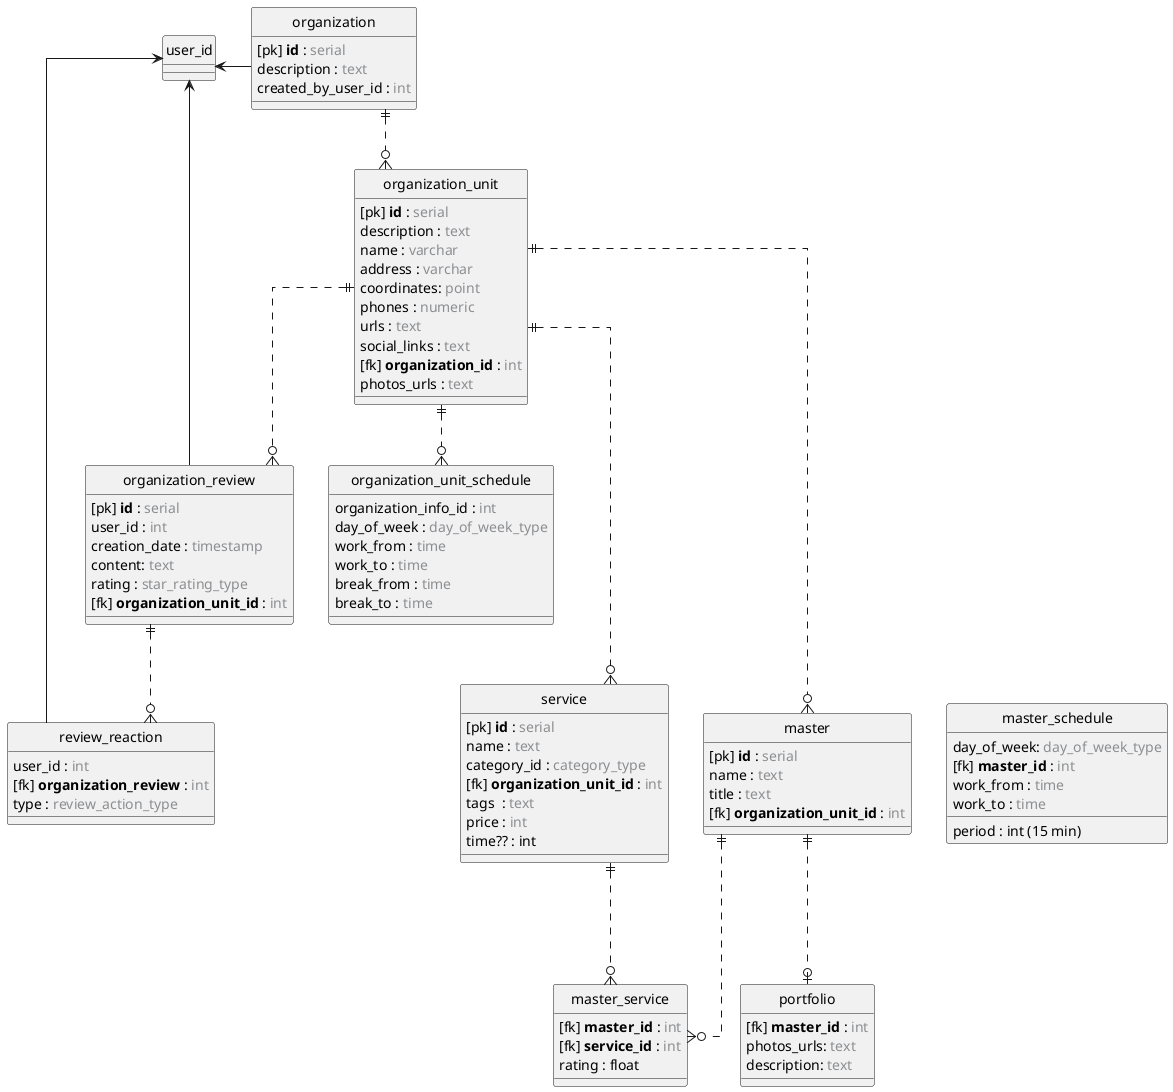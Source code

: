 @startuml

hide circle
skinparam linetype ortho

!define primary_key(x) [pk] <b>x</b>
!define foreign_key(x) [fk] <b>x</b>
!define unique_key(x) [uk] <b>x</b>
!define type(x) <color:#8c8e91>x</color>

class user_id {
}

class organization {
    primary_key(id) : type(serial)
    description : type(text)
    created_by_user_id : type(int)
}

class organization_unit {
    primary_key(id) : type(serial)
    description : type(text)
    name : type(varchar)
    address : type(varchar)
    coordinates: type(point)
    phones : type(numeric)
    urls : type(text)
    social_links : type(text)
    foreign_key(organization_id) : type(int)
    photos_urls : type(text)
}

class organization_unit_schedule {
    organization_info_id : type(int)
    day_of_week : type(day_of_week_type)
    work_from : type(time)
    work_to : type(time)
    break_from : type(time)
    break_to : type(time)
}

class organization_review {
    primary_key(id) : type(serial)
    user_id : type(int)
    creation_date : type(timestamp)
    content: type(text)
    rating : type(star_rating_type)
    foreign_key(organization_unit_id) : type(int)
}

class review_reaction {
    user_id : type(int)
    foreign_key(organization_review) : type(int)
    type : type(review_action_type)
}

class service {
    primary_key(id) : type(serial)
    name : type(text)
    category_id : type(category_type)
    foreign_key(organization_unit_id) : type(int)
    tags  : type(text)
    price : type(int)
    time?? : int
}

class master {
    primary_key(id) : type(serial)
    name : type(text)
    title : type(text)
    foreign_key(organization_unit_id) : type(int)
}

class master_service {
   foreign_key(master_id) : type(int)
   foreign_key(service_id) : type(int)
   rating : float
}

class portfolio {
    foreign_key(master_id) : type(int)
    photos_urls: type(text)
    description: type(text)
}

class master_schedule {
    day_of_week: type(day_of_week_type)
    foreign_key(master_id) : type(int)
    work_from : type(time)
    work_to : type(time)
    period : int (15 min)
}


'organization -[hidden]down- organization_unitf
'schedule -[hidden]left- organization_unit
'organization_review -[hidden]up- schedule
user_id -[hidden]right- organization
service -[hidden]right- master
master -[hidden]right- master_schedule

' relations
organization ||..o{ organization_unit
organization --> user_id

organization_unit ||..o{ organization_unit_schedule
organization_unit ||..o{ organization_review
organization_unit ||..o{ service
organization_unit ||..-o{ master

organization_review ||..o{ review_reaction
organization_review --> user_id

review_reaction --> user_id

service ||..-o{ master_service

master ||..-o| portfolio
master ||..-o{ master_service

@enduml
